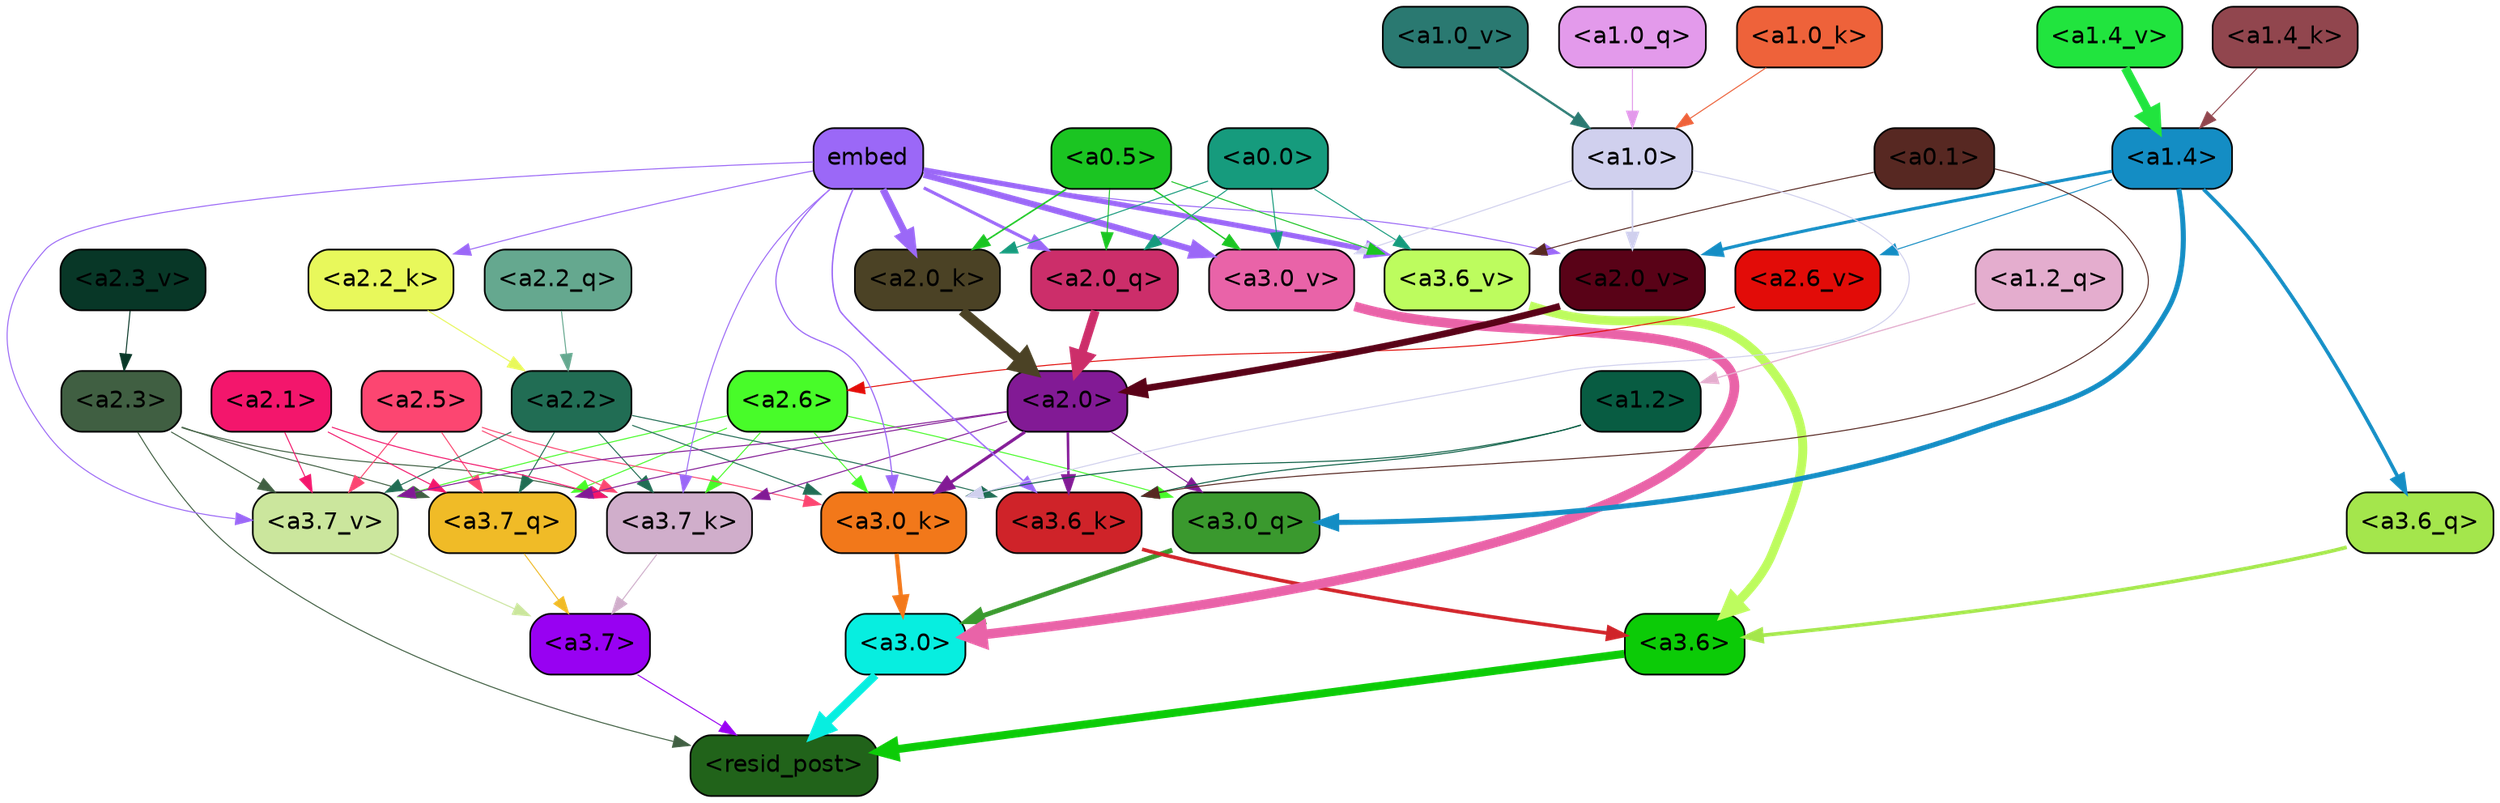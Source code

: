 strict digraph "" {
	graph [bgcolor=transparent,
		layout=dot,
		overlap=false,
		splines=true
	];
	"<a3.7>"	[color=black,
		fillcolor="#9801f2",
		fontname=Helvetica,
		shape=box,
		style="filled, rounded"];
	"<resid_post>"	[color=black,
		fillcolor="#21631a",
		fontname=Helvetica,
		shape=box,
		style="filled, rounded"];
	"<a3.7>" -> "<resid_post>"	[color="#9801f2",
		penwidth=0.6];
	"<a3.6>"	[color=black,
		fillcolor="#0ccb07",
		fontname=Helvetica,
		shape=box,
		style="filled, rounded"];
	"<a3.6>" -> "<resid_post>"	[color="#0ccb07",
		penwidth=4.752790808677673];
	"<a3.0>"	[color=black,
		fillcolor="#07eee0",
		fontname=Helvetica,
		shape=box,
		style="filled, rounded"];
	"<a3.0>" -> "<resid_post>"	[color="#07eee0",
		penwidth=4.897669434547424];
	"<a2.3>"	[color=black,
		fillcolor="#405f42",
		fontname=Helvetica,
		shape=box,
		style="filled, rounded"];
	"<a2.3>" -> "<resid_post>"	[color="#405f42",
		penwidth=0.6];
	"<a3.7_q>"	[color=black,
		fillcolor="#f0bb27",
		fontname=Helvetica,
		shape=box,
		style="filled, rounded"];
	"<a2.3>" -> "<a3.7_q>"	[color="#405f42",
		penwidth=0.6];
	"<a3.7_k>"	[color=black,
		fillcolor="#d0aecb",
		fontname=Helvetica,
		shape=box,
		style="filled, rounded"];
	"<a2.3>" -> "<a3.7_k>"	[color="#405f42",
		penwidth=0.6];
	"<a3.7_v>"	[color=black,
		fillcolor="#cbe69d",
		fontname=Helvetica,
		shape=box,
		style="filled, rounded"];
	"<a2.3>" -> "<a3.7_v>"	[color="#405f42",
		penwidth=0.6];
	"<a3.7_q>" -> "<a3.7>"	[color="#f0bb27",
		penwidth=0.6];
	"<a3.6_q>"	[color=black,
		fillcolor="#a4e64c",
		fontname=Helvetica,
		shape=box,
		style="filled, rounded"];
	"<a3.6_q>" -> "<a3.6>"	[color="#a4e64c",
		penwidth=2.160832464694977];
	"<a3.0_q>"	[color=black,
		fillcolor="#3a992e",
		fontname=Helvetica,
		shape=box,
		style="filled, rounded"];
	"<a3.0_q>" -> "<a3.0>"	[color="#3a992e",
		penwidth=2.870753765106201];
	"<a3.7_k>" -> "<a3.7>"	[color="#d0aecb",
		penwidth=0.6];
	"<a3.6_k>"	[color=black,
		fillcolor="#cf2329",
		fontname=Helvetica,
		shape=box,
		style="filled, rounded"];
	"<a3.6_k>" -> "<a3.6>"	[color="#cf2329",
		penwidth=2.13908451795578];
	"<a3.0_k>"	[color=black,
		fillcolor="#f2781a",
		fontname=Helvetica,
		shape=box,
		style="filled, rounded"];
	"<a3.0_k>" -> "<a3.0>"	[color="#f2781a",
		penwidth=2.520303964614868];
	"<a3.7_v>" -> "<a3.7>"	[color="#cbe69d",
		penwidth=0.6];
	"<a3.6_v>"	[color=black,
		fillcolor="#bdfc5e",
		fontname=Helvetica,
		shape=box,
		style="filled, rounded"];
	"<a3.6_v>" -> "<a3.6>"	[color="#bdfc5e",
		penwidth=5.297133803367615];
	"<a3.0_v>"	[color=black,
		fillcolor="#e963a8",
		fontname=Helvetica,
		shape=box,
		style="filled, rounded"];
	"<a3.0_v>" -> "<a3.0>"	[color="#e963a8",
		penwidth=5.680712580680847];
	"<a2.6>"	[color=black,
		fillcolor="#48fc29",
		fontname=Helvetica,
		shape=box,
		style="filled, rounded"];
	"<a2.6>" -> "<a3.7_q>"	[color="#48fc29",
		penwidth=0.6];
	"<a2.6>" -> "<a3.0_q>"	[color="#48fc29",
		penwidth=0.6];
	"<a2.6>" -> "<a3.7_k>"	[color="#48fc29",
		penwidth=0.6];
	"<a2.6>" -> "<a3.0_k>"	[color="#48fc29",
		penwidth=0.6];
	"<a2.6>" -> "<a3.7_v>"	[color="#48fc29",
		penwidth=0.6];
	"<a2.5>"	[color=black,
		fillcolor="#fc4671",
		fontname=Helvetica,
		shape=box,
		style="filled, rounded"];
	"<a2.5>" -> "<a3.7_q>"	[color="#fc4671",
		penwidth=0.6];
	"<a2.5>" -> "<a3.7_k>"	[color="#fc4671",
		penwidth=0.6];
	"<a2.5>" -> "<a3.0_k>"	[color="#fc4671",
		penwidth=0.6];
	"<a2.5>" -> "<a3.7_v>"	[color="#fc4671",
		penwidth=0.6];
	"<a2.2>"	[color=black,
		fillcolor="#216d54",
		fontname=Helvetica,
		shape=box,
		style="filled, rounded"];
	"<a2.2>" -> "<a3.7_q>"	[color="#216d54",
		penwidth=0.6];
	"<a2.2>" -> "<a3.7_k>"	[color="#216d54",
		penwidth=0.6];
	"<a2.2>" -> "<a3.6_k>"	[color="#216d54",
		penwidth=0.6];
	"<a2.2>" -> "<a3.0_k>"	[color="#216d54",
		penwidth=0.6];
	"<a2.2>" -> "<a3.7_v>"	[color="#216d54",
		penwidth=0.6];
	"<a2.1>"	[color=black,
		fillcolor="#f3166c",
		fontname=Helvetica,
		shape=box,
		style="filled, rounded"];
	"<a2.1>" -> "<a3.7_q>"	[color="#f3166c",
		penwidth=0.6];
	"<a2.1>" -> "<a3.7_k>"	[color="#f3166c",
		penwidth=0.6];
	"<a2.1>" -> "<a3.7_v>"	[color="#f3166c",
		penwidth=0.6];
	"<a2.0>"	[color=black,
		fillcolor="#821a95",
		fontname=Helvetica,
		shape=box,
		style="filled, rounded"];
	"<a2.0>" -> "<a3.7_q>"	[color="#821a95",
		penwidth=0.6];
	"<a2.0>" -> "<a3.0_q>"	[color="#821a95",
		penwidth=0.6];
	"<a2.0>" -> "<a3.7_k>"	[color="#821a95",
		penwidth=0.6];
	"<a2.0>" -> "<a3.6_k>"	[color="#821a95",
		penwidth=1.4811622872948647];
	"<a2.0>" -> "<a3.0_k>"	[color="#821a95",
		penwidth=1.8632715698331594];
	"<a2.0>" -> "<a3.7_v>"	[color="#821a95",
		penwidth=0.6];
	"<a1.4>"	[color=black,
		fillcolor="#148dc4",
		fontname=Helvetica,
		shape=box,
		style="filled, rounded"];
	"<a1.4>" -> "<a3.6_q>"	[color="#148dc4",
		penwidth=2.1468575447797775];
	"<a1.4>" -> "<a3.0_q>"	[color="#148dc4",
		penwidth=3.0006065368652344];
	"<a2.6_v>"	[color=black,
		fillcolor="#e20c08",
		fontname=Helvetica,
		shape=box,
		style="filled, rounded"];
	"<a1.4>" -> "<a2.6_v>"	[color="#148dc4",
		penwidth=0.6];
	"<a2.0_v>"	[color=black,
		fillcolor="#590217",
		fontname=Helvetica,
		shape=box,
		style="filled, rounded"];
	"<a1.4>" -> "<a2.0_v>"	[color="#148dc4",
		penwidth=1.8759949803352356];
	embed	[color=black,
		fillcolor="#9b68f7",
		fontname=Helvetica,
		shape=box,
		style="filled, rounded"];
	embed -> "<a3.7_k>"	[color="#9b68f7",
		penwidth=0.6];
	embed -> "<a3.6_k>"	[color="#9b68f7",
		penwidth=0.8410270567983389];
	embed -> "<a3.0_k>"	[color="#9b68f7",
		penwidth=0.691851794719696];
	embed -> "<a3.7_v>"	[color="#9b68f7",
		penwidth=0.6];
	embed -> "<a3.6_v>"	[color="#9b68f7",
		penwidth=3.0758190751075745];
	embed -> "<a3.0_v>"	[color="#9b68f7",
		penwidth=3.6927278637886047];
	"<a2.0_q>"	[color=black,
		fillcolor="#cc2e6a",
		fontname=Helvetica,
		shape=box,
		style="filled, rounded"];
	embed -> "<a2.0_q>"	[color="#9b68f7",
		penwidth=1.8617419600486755];
	"<a2.2_k>"	[color=black,
		fillcolor="#e8f85b",
		fontname=Helvetica,
		shape=box,
		style="filled, rounded"];
	embed -> "<a2.2_k>"	[color="#9b68f7",
		penwidth=0.6];
	"<a2.0_k>"	[color=black,
		fillcolor="#4b4225",
		fontname=Helvetica,
		shape=box,
		style="filled, rounded"];
	embed -> "<a2.0_k>"	[color="#9b68f7",
		penwidth=4.189224064350128];
	embed -> "<a2.0_v>"	[color="#9b68f7",
		penwidth=0.6];
	"<a1.2>"	[color=black,
		fillcolor="#085c42",
		fontname=Helvetica,
		shape=box,
		style="filled, rounded"];
	"<a1.2>" -> "<a3.6_k>"	[color="#085c42",
		penwidth=0.6];
	"<a1.2>" -> "<a3.0_k>"	[color="#085c42",
		penwidth=0.6];
	"<a0.1>"	[color=black,
		fillcolor="#572822",
		fontname=Helvetica,
		shape=box,
		style="filled, rounded"];
	"<a0.1>" -> "<a3.6_k>"	[color="#572822",
		penwidth=0.6];
	"<a0.1>" -> "<a3.6_v>"	[color="#572822",
		penwidth=0.6];
	"<a1.0>"	[color=black,
		fillcolor="#d0d0ee",
		fontname=Helvetica,
		shape=box,
		style="filled, rounded"];
	"<a1.0>" -> "<a3.0_k>"	[color="#d0d0ee",
		penwidth=0.6];
	"<a1.0>" -> "<a3.0_v>"	[color="#d0d0ee",
		penwidth=0.6];
	"<a1.0>" -> "<a2.0_v>"	[color="#d0d0ee",
		penwidth=0.9620223194360733];
	"<a0.5>"	[color=black,
		fillcolor="#1bc522",
		fontname=Helvetica,
		shape=box,
		style="filled, rounded"];
	"<a0.5>" -> "<a3.6_v>"	[color="#1bc522",
		penwidth=0.6];
	"<a0.5>" -> "<a3.0_v>"	[color="#1bc522",
		penwidth=0.8028683364391327];
	"<a0.5>" -> "<a2.0_q>"	[color="#1bc522",
		penwidth=0.6];
	"<a0.5>" -> "<a2.0_k>"	[color="#1bc522",
		penwidth=0.9350990951061249];
	"<a0.0>"	[color=black,
		fillcolor="#169b7d",
		fontname=Helvetica,
		shape=box,
		style="filled, rounded"];
	"<a0.0>" -> "<a3.6_v>"	[color="#169b7d",
		penwidth=0.6];
	"<a0.0>" -> "<a3.0_v>"	[color="#169b7d",
		penwidth=0.6];
	"<a0.0>" -> "<a2.0_q>"	[color="#169b7d",
		penwidth=0.6];
	"<a0.0>" -> "<a2.0_k>"	[color="#169b7d",
		penwidth=0.6];
	"<a2.2_q>"	[color=black,
		fillcolor="#65a88f",
		fontname=Helvetica,
		shape=box,
		style="filled, rounded"];
	"<a2.2_q>" -> "<a2.2>"	[color="#65a88f",
		penwidth=0.6];
	"<a2.0_q>" -> "<a2.0>"	[color="#cc2e6a",
		penwidth=5.1847569942474365];
	"<a2.2_k>" -> "<a2.2>"	[color="#e8f85b",
		penwidth=0.6149471998214722];
	"<a2.0_k>" -> "<a2.0>"	[color="#4b4225",
		penwidth=5.773491740226746];
	"<a2.6_v>" -> "<a2.6>"	[color="#e20c08",
		penwidth=0.6];
	"<a2.3_v>"	[color=black,
		fillcolor="#083727",
		fontname=Helvetica,
		shape=box,
		style="filled, rounded"];
	"<a2.3_v>" -> "<a2.3>"	[color="#083727",
		penwidth=0.6];
	"<a2.0_v>" -> "<a2.0>"	[color="#590217",
		penwidth=3.9731863737106323];
	"<a1.2_q>"	[color=black,
		fillcolor="#e4adce",
		fontname=Helvetica,
		shape=box,
		style="filled, rounded"];
	"<a1.2_q>" -> "<a1.2>"	[color="#e4adce",
		penwidth=0.6863181293010712];
	"<a1.0_q>"	[color=black,
		fillcolor="#e39aeb",
		fontname=Helvetica,
		shape=box,
		style="filled, rounded"];
	"<a1.0_q>" -> "<a1.0>"	[color="#e39aeb",
		penwidth=0.6];
	"<a1.4_k>"	[color=black,
		fillcolor="#91464e",
		fontname=Helvetica,
		shape=box,
		style="filled, rounded"];
	"<a1.4_k>" -> "<a1.4>"	[color="#91464e",
		penwidth=0.6];
	"<a1.0_k>"	[color=black,
		fillcolor="#ee623a",
		fontname=Helvetica,
		shape=box,
		style="filled, rounded"];
	"<a1.0_k>" -> "<a1.0>"	[color="#ee623a",
		penwidth=0.6];
	"<a1.4_v>"	[color=black,
		fillcolor="#21e43e",
		fontname=Helvetica,
		shape=box,
		style="filled, rounded"];
	"<a1.4_v>" -> "<a1.4>"	[color="#21e43e",
		penwidth=5.299546539783478];
	"<a1.0_v>"	[color=black,
		fillcolor="#2a7971",
		fontname=Helvetica,
		shape=box,
		style="filled, rounded"];
	"<a1.0_v>" -> "<a1.0>"	[color="#2a7971",
		penwidth=1.3690393567085266];
}
